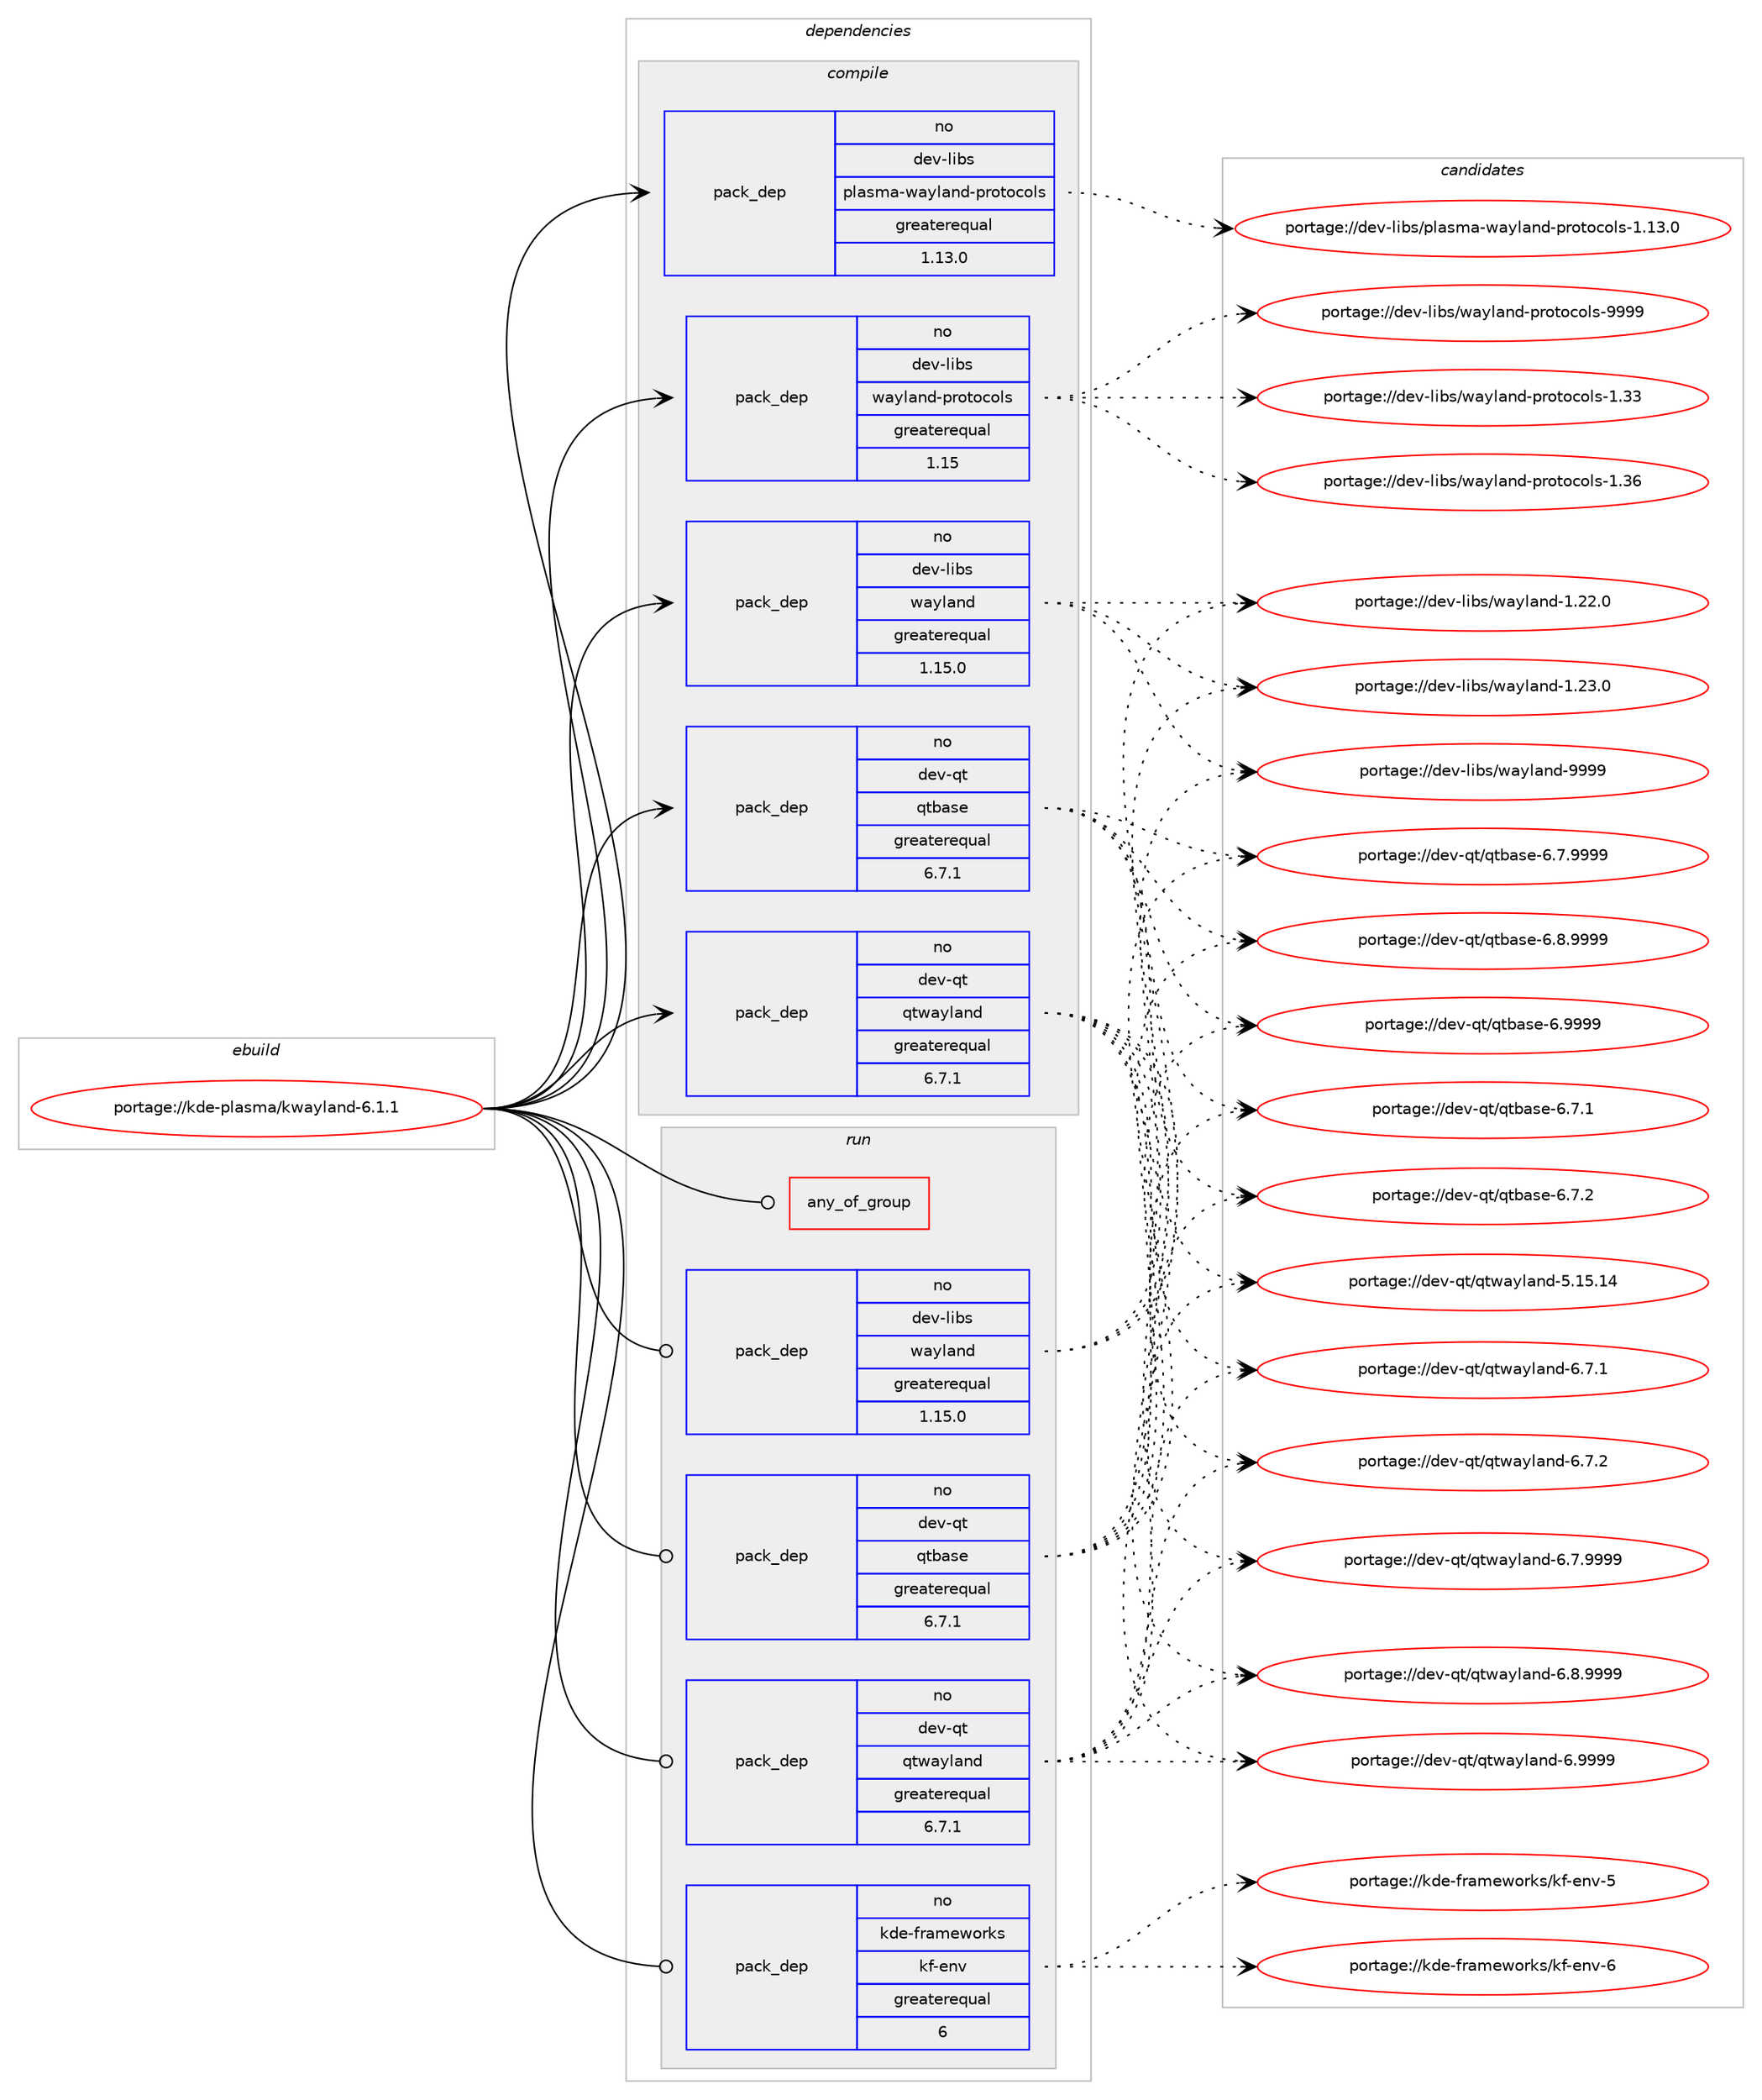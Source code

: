 digraph prolog {

# *************
# Graph options
# *************

newrank=true;
concentrate=true;
compound=true;
graph [rankdir=LR,fontname=Helvetica,fontsize=10,ranksep=1.5];#, ranksep=2.5, nodesep=0.2];
edge  [arrowhead=vee];
node  [fontname=Helvetica,fontsize=10];

# **********
# The ebuild
# **********

subgraph cluster_leftcol {
color=gray;
rank=same;
label=<<i>ebuild</i>>;
id [label="portage://kde-plasma/kwayland-6.1.1", color=red, width=4, href="../kde-plasma/kwayland-6.1.1.svg"];
}

# ****************
# The dependencies
# ****************

subgraph cluster_midcol {
color=gray;
label=<<i>dependencies</i>>;
subgraph cluster_compile {
fillcolor="#eeeeee";
style=filled;
label=<<i>compile</i>>;
subgraph pack71703 {
dependency140743 [label=<<TABLE BORDER="0" CELLBORDER="1" CELLSPACING="0" CELLPADDING="4" WIDTH="220"><TR><TD ROWSPAN="6" CELLPADDING="30">pack_dep</TD></TR><TR><TD WIDTH="110">no</TD></TR><TR><TD>dev-libs</TD></TR><TR><TD>plasma-wayland-protocols</TD></TR><TR><TD>greaterequal</TD></TR><TR><TD>1.13.0</TD></TR></TABLE>>, shape=none, color=blue];
}
id:e -> dependency140743:w [weight=20,style="solid",arrowhead="vee"];
subgraph pack71704 {
dependency140744 [label=<<TABLE BORDER="0" CELLBORDER="1" CELLSPACING="0" CELLPADDING="4" WIDTH="220"><TR><TD ROWSPAN="6" CELLPADDING="30">pack_dep</TD></TR><TR><TD WIDTH="110">no</TD></TR><TR><TD>dev-libs</TD></TR><TR><TD>wayland</TD></TR><TR><TD>greaterequal</TD></TR><TR><TD>1.15.0</TD></TR></TABLE>>, shape=none, color=blue];
}
id:e -> dependency140744:w [weight=20,style="solid",arrowhead="vee"];
subgraph pack71705 {
dependency140745 [label=<<TABLE BORDER="0" CELLBORDER="1" CELLSPACING="0" CELLPADDING="4" WIDTH="220"><TR><TD ROWSPAN="6" CELLPADDING="30">pack_dep</TD></TR><TR><TD WIDTH="110">no</TD></TR><TR><TD>dev-libs</TD></TR><TR><TD>wayland-protocols</TD></TR><TR><TD>greaterequal</TD></TR><TR><TD>1.15</TD></TR></TABLE>>, shape=none, color=blue];
}
id:e -> dependency140745:w [weight=20,style="solid",arrowhead="vee"];
subgraph pack71706 {
dependency140746 [label=<<TABLE BORDER="0" CELLBORDER="1" CELLSPACING="0" CELLPADDING="4" WIDTH="220"><TR><TD ROWSPAN="6" CELLPADDING="30">pack_dep</TD></TR><TR><TD WIDTH="110">no</TD></TR><TR><TD>dev-qt</TD></TR><TR><TD>qtbase</TD></TR><TR><TD>greaterequal</TD></TR><TR><TD>6.7.1</TD></TR></TABLE>>, shape=none, color=blue];
}
id:e -> dependency140746:w [weight=20,style="solid",arrowhead="vee"];
# *** BEGIN UNKNOWN DEPENDENCY TYPE (TODO) ***
# id -> package_dependency(portage://kde-plasma/kwayland-6.1.1,install,no,dev-qt,qtbase,none,[,,],[slot(6)],[])
# *** END UNKNOWN DEPENDENCY TYPE (TODO) ***

subgraph pack71707 {
dependency140747 [label=<<TABLE BORDER="0" CELLBORDER="1" CELLSPACING="0" CELLPADDING="4" WIDTH="220"><TR><TD ROWSPAN="6" CELLPADDING="30">pack_dep</TD></TR><TR><TD WIDTH="110">no</TD></TR><TR><TD>dev-qt</TD></TR><TR><TD>qtwayland</TD></TR><TR><TD>greaterequal</TD></TR><TR><TD>6.7.1</TD></TR></TABLE>>, shape=none, color=blue];
}
id:e -> dependency140747:w [weight=20,style="solid",arrowhead="vee"];
# *** BEGIN UNKNOWN DEPENDENCY TYPE (TODO) ***
# id -> package_dependency(portage://kde-plasma/kwayland-6.1.1,install,no,media-libs,libglvnd,none,[,,],[],[])
# *** END UNKNOWN DEPENDENCY TYPE (TODO) ***

# *** BEGIN UNKNOWN DEPENDENCY TYPE (TODO) ***
# id -> package_dependency(portage://kde-plasma/kwayland-6.1.1,install,no,sys-kernel,linux-headers,none,[,,],[],[])
# *** END UNKNOWN DEPENDENCY TYPE (TODO) ***

}
subgraph cluster_compileandrun {
fillcolor="#eeeeee";
style=filled;
label=<<i>compile and run</i>>;
}
subgraph cluster_run {
fillcolor="#eeeeee";
style=filled;
label=<<i>run</i>>;
subgraph any1936 {
dependency140748 [label=<<TABLE BORDER="0" CELLBORDER="1" CELLSPACING="0" CELLPADDING="4"><TR><TD CELLPADDING="10">any_of_group</TD></TR></TABLE>>, shape=none, color=red];# *** BEGIN UNKNOWN DEPENDENCY TYPE (TODO) ***
# dependency140748 -> package_dependency(portage://kde-plasma/kwayland-6.1.1,run,no,kde-frameworks,breeze-icons,none,[,,],any_different_slot,[])
# *** END UNKNOWN DEPENDENCY TYPE (TODO) ***

# *** BEGIN UNKNOWN DEPENDENCY TYPE (TODO) ***
# dependency140748 -> package_dependency(portage://kde-plasma/kwayland-6.1.1,run,no,kde-frameworks,oxygen-icons,none,[,,],any_different_slot,[])
# *** END UNKNOWN DEPENDENCY TYPE (TODO) ***

}
id:e -> dependency140748:w [weight=20,style="solid",arrowhead="odot"];
subgraph pack71708 {
dependency140749 [label=<<TABLE BORDER="0" CELLBORDER="1" CELLSPACING="0" CELLPADDING="4" WIDTH="220"><TR><TD ROWSPAN="6" CELLPADDING="30">pack_dep</TD></TR><TR><TD WIDTH="110">no</TD></TR><TR><TD>dev-libs</TD></TR><TR><TD>wayland</TD></TR><TR><TD>greaterequal</TD></TR><TR><TD>1.15.0</TD></TR></TABLE>>, shape=none, color=blue];
}
id:e -> dependency140749:w [weight=20,style="solid",arrowhead="odot"];
subgraph pack71709 {
dependency140750 [label=<<TABLE BORDER="0" CELLBORDER="1" CELLSPACING="0" CELLPADDING="4" WIDTH="220"><TR><TD ROWSPAN="6" CELLPADDING="30">pack_dep</TD></TR><TR><TD WIDTH="110">no</TD></TR><TR><TD>dev-qt</TD></TR><TR><TD>qtbase</TD></TR><TR><TD>greaterequal</TD></TR><TR><TD>6.7.1</TD></TR></TABLE>>, shape=none, color=blue];
}
id:e -> dependency140750:w [weight=20,style="solid",arrowhead="odot"];
# *** BEGIN UNKNOWN DEPENDENCY TYPE (TODO) ***
# id -> package_dependency(portage://kde-plasma/kwayland-6.1.1,run,no,dev-qt,qtbase,none,[,,],[slot(6)],[])
# *** END UNKNOWN DEPENDENCY TYPE (TODO) ***

subgraph pack71710 {
dependency140751 [label=<<TABLE BORDER="0" CELLBORDER="1" CELLSPACING="0" CELLPADDING="4" WIDTH="220"><TR><TD ROWSPAN="6" CELLPADDING="30">pack_dep</TD></TR><TR><TD WIDTH="110">no</TD></TR><TR><TD>dev-qt</TD></TR><TR><TD>qtwayland</TD></TR><TR><TD>greaterequal</TD></TR><TR><TD>6.7.1</TD></TR></TABLE>>, shape=none, color=blue];
}
id:e -> dependency140751:w [weight=20,style="solid",arrowhead="odot"];
subgraph pack71711 {
dependency140752 [label=<<TABLE BORDER="0" CELLBORDER="1" CELLSPACING="0" CELLPADDING="4" WIDTH="220"><TR><TD ROWSPAN="6" CELLPADDING="30">pack_dep</TD></TR><TR><TD WIDTH="110">no</TD></TR><TR><TD>kde-frameworks</TD></TR><TR><TD>kf-env</TD></TR><TR><TD>greaterequal</TD></TR><TR><TD>6</TD></TR></TABLE>>, shape=none, color=blue];
}
id:e -> dependency140752:w [weight=20,style="solid",arrowhead="odot"];
# *** BEGIN UNKNOWN DEPENDENCY TYPE (TODO) ***
# id -> package_dependency(portage://kde-plasma/kwayland-6.1.1,run,no,media-libs,libglvnd,none,[,,],[],[])
# *** END UNKNOWN DEPENDENCY TYPE (TODO) ***

}
}

# **************
# The candidates
# **************

subgraph cluster_choices {
rank=same;
color=gray;
label=<<i>candidates</i>>;

subgraph choice71703 {
color=black;
nodesep=1;
choice1001011184510810598115471121089711510997451199712110897110100451121141111161119911110811545494649514648 [label="portage://dev-libs/plasma-wayland-protocols-1.13.0", color=red, width=4,href="../dev-libs/plasma-wayland-protocols-1.13.0.svg"];
dependency140743:e -> choice1001011184510810598115471121089711510997451199712110897110100451121141111161119911110811545494649514648:w [style=dotted,weight="100"];
}
subgraph choice71704 {
color=black;
nodesep=1;
choice100101118451081059811547119971211089711010045494650504648 [label="portage://dev-libs/wayland-1.22.0", color=red, width=4,href="../dev-libs/wayland-1.22.0.svg"];
choice100101118451081059811547119971211089711010045494650514648 [label="portage://dev-libs/wayland-1.23.0", color=red, width=4,href="../dev-libs/wayland-1.23.0.svg"];
choice10010111845108105981154711997121108971101004557575757 [label="portage://dev-libs/wayland-9999", color=red, width=4,href="../dev-libs/wayland-9999.svg"];
dependency140744:e -> choice100101118451081059811547119971211089711010045494650504648:w [style=dotted,weight="100"];
dependency140744:e -> choice100101118451081059811547119971211089711010045494650514648:w [style=dotted,weight="100"];
dependency140744:e -> choice10010111845108105981154711997121108971101004557575757:w [style=dotted,weight="100"];
}
subgraph choice71705 {
color=black;
nodesep=1;
choice100101118451081059811547119971211089711010045112114111116111991111081154549465151 [label="portage://dev-libs/wayland-protocols-1.33", color=red, width=4,href="../dev-libs/wayland-protocols-1.33.svg"];
choice100101118451081059811547119971211089711010045112114111116111991111081154549465154 [label="portage://dev-libs/wayland-protocols-1.36", color=red, width=4,href="../dev-libs/wayland-protocols-1.36.svg"];
choice100101118451081059811547119971211089711010045112114111116111991111081154557575757 [label="portage://dev-libs/wayland-protocols-9999", color=red, width=4,href="../dev-libs/wayland-protocols-9999.svg"];
dependency140745:e -> choice100101118451081059811547119971211089711010045112114111116111991111081154549465151:w [style=dotted,weight="100"];
dependency140745:e -> choice100101118451081059811547119971211089711010045112114111116111991111081154549465154:w [style=dotted,weight="100"];
dependency140745:e -> choice100101118451081059811547119971211089711010045112114111116111991111081154557575757:w [style=dotted,weight="100"];
}
subgraph choice71706 {
color=black;
nodesep=1;
choice10010111845113116471131169897115101455446554649 [label="portage://dev-qt/qtbase-6.7.1", color=red, width=4,href="../dev-qt/qtbase-6.7.1.svg"];
choice10010111845113116471131169897115101455446554650 [label="portage://dev-qt/qtbase-6.7.2", color=red, width=4,href="../dev-qt/qtbase-6.7.2.svg"];
choice10010111845113116471131169897115101455446554657575757 [label="portage://dev-qt/qtbase-6.7.9999", color=red, width=4,href="../dev-qt/qtbase-6.7.9999.svg"];
choice10010111845113116471131169897115101455446564657575757 [label="portage://dev-qt/qtbase-6.8.9999", color=red, width=4,href="../dev-qt/qtbase-6.8.9999.svg"];
choice1001011184511311647113116989711510145544657575757 [label="portage://dev-qt/qtbase-6.9999", color=red, width=4,href="../dev-qt/qtbase-6.9999.svg"];
dependency140746:e -> choice10010111845113116471131169897115101455446554649:w [style=dotted,weight="100"];
dependency140746:e -> choice10010111845113116471131169897115101455446554650:w [style=dotted,weight="100"];
dependency140746:e -> choice10010111845113116471131169897115101455446554657575757:w [style=dotted,weight="100"];
dependency140746:e -> choice10010111845113116471131169897115101455446564657575757:w [style=dotted,weight="100"];
dependency140746:e -> choice1001011184511311647113116989711510145544657575757:w [style=dotted,weight="100"];
}
subgraph choice71707 {
color=black;
nodesep=1;
choice100101118451131164711311611997121108971101004553464953464952 [label="portage://dev-qt/qtwayland-5.15.14", color=red, width=4,href="../dev-qt/qtwayland-5.15.14.svg"];
choice10010111845113116471131161199712110897110100455446554649 [label="portage://dev-qt/qtwayland-6.7.1", color=red, width=4,href="../dev-qt/qtwayland-6.7.1.svg"];
choice10010111845113116471131161199712110897110100455446554650 [label="portage://dev-qt/qtwayland-6.7.2", color=red, width=4,href="../dev-qt/qtwayland-6.7.2.svg"];
choice10010111845113116471131161199712110897110100455446554657575757 [label="portage://dev-qt/qtwayland-6.7.9999", color=red, width=4,href="../dev-qt/qtwayland-6.7.9999.svg"];
choice10010111845113116471131161199712110897110100455446564657575757 [label="portage://dev-qt/qtwayland-6.8.9999", color=red, width=4,href="../dev-qt/qtwayland-6.8.9999.svg"];
choice1001011184511311647113116119971211089711010045544657575757 [label="portage://dev-qt/qtwayland-6.9999", color=red, width=4,href="../dev-qt/qtwayland-6.9999.svg"];
dependency140747:e -> choice100101118451131164711311611997121108971101004553464953464952:w [style=dotted,weight="100"];
dependency140747:e -> choice10010111845113116471131161199712110897110100455446554649:w [style=dotted,weight="100"];
dependency140747:e -> choice10010111845113116471131161199712110897110100455446554650:w [style=dotted,weight="100"];
dependency140747:e -> choice10010111845113116471131161199712110897110100455446554657575757:w [style=dotted,weight="100"];
dependency140747:e -> choice10010111845113116471131161199712110897110100455446564657575757:w [style=dotted,weight="100"];
dependency140747:e -> choice1001011184511311647113116119971211089711010045544657575757:w [style=dotted,weight="100"];
}
subgraph choice71708 {
color=black;
nodesep=1;
choice100101118451081059811547119971211089711010045494650504648 [label="portage://dev-libs/wayland-1.22.0", color=red, width=4,href="../dev-libs/wayland-1.22.0.svg"];
choice100101118451081059811547119971211089711010045494650514648 [label="portage://dev-libs/wayland-1.23.0", color=red, width=4,href="../dev-libs/wayland-1.23.0.svg"];
choice10010111845108105981154711997121108971101004557575757 [label="portage://dev-libs/wayland-9999", color=red, width=4,href="../dev-libs/wayland-9999.svg"];
dependency140749:e -> choice100101118451081059811547119971211089711010045494650504648:w [style=dotted,weight="100"];
dependency140749:e -> choice100101118451081059811547119971211089711010045494650514648:w [style=dotted,weight="100"];
dependency140749:e -> choice10010111845108105981154711997121108971101004557575757:w [style=dotted,weight="100"];
}
subgraph choice71709 {
color=black;
nodesep=1;
choice10010111845113116471131169897115101455446554649 [label="portage://dev-qt/qtbase-6.7.1", color=red, width=4,href="../dev-qt/qtbase-6.7.1.svg"];
choice10010111845113116471131169897115101455446554650 [label="portage://dev-qt/qtbase-6.7.2", color=red, width=4,href="../dev-qt/qtbase-6.7.2.svg"];
choice10010111845113116471131169897115101455446554657575757 [label="portage://dev-qt/qtbase-6.7.9999", color=red, width=4,href="../dev-qt/qtbase-6.7.9999.svg"];
choice10010111845113116471131169897115101455446564657575757 [label="portage://dev-qt/qtbase-6.8.9999", color=red, width=4,href="../dev-qt/qtbase-6.8.9999.svg"];
choice1001011184511311647113116989711510145544657575757 [label="portage://dev-qt/qtbase-6.9999", color=red, width=4,href="../dev-qt/qtbase-6.9999.svg"];
dependency140750:e -> choice10010111845113116471131169897115101455446554649:w [style=dotted,weight="100"];
dependency140750:e -> choice10010111845113116471131169897115101455446554650:w [style=dotted,weight="100"];
dependency140750:e -> choice10010111845113116471131169897115101455446554657575757:w [style=dotted,weight="100"];
dependency140750:e -> choice10010111845113116471131169897115101455446564657575757:w [style=dotted,weight="100"];
dependency140750:e -> choice1001011184511311647113116989711510145544657575757:w [style=dotted,weight="100"];
}
subgraph choice71710 {
color=black;
nodesep=1;
choice100101118451131164711311611997121108971101004553464953464952 [label="portage://dev-qt/qtwayland-5.15.14", color=red, width=4,href="../dev-qt/qtwayland-5.15.14.svg"];
choice10010111845113116471131161199712110897110100455446554649 [label="portage://dev-qt/qtwayland-6.7.1", color=red, width=4,href="../dev-qt/qtwayland-6.7.1.svg"];
choice10010111845113116471131161199712110897110100455446554650 [label="portage://dev-qt/qtwayland-6.7.2", color=red, width=4,href="../dev-qt/qtwayland-6.7.2.svg"];
choice10010111845113116471131161199712110897110100455446554657575757 [label="portage://dev-qt/qtwayland-6.7.9999", color=red, width=4,href="../dev-qt/qtwayland-6.7.9999.svg"];
choice10010111845113116471131161199712110897110100455446564657575757 [label="portage://dev-qt/qtwayland-6.8.9999", color=red, width=4,href="../dev-qt/qtwayland-6.8.9999.svg"];
choice1001011184511311647113116119971211089711010045544657575757 [label="portage://dev-qt/qtwayland-6.9999", color=red, width=4,href="../dev-qt/qtwayland-6.9999.svg"];
dependency140751:e -> choice100101118451131164711311611997121108971101004553464953464952:w [style=dotted,weight="100"];
dependency140751:e -> choice10010111845113116471131161199712110897110100455446554649:w [style=dotted,weight="100"];
dependency140751:e -> choice10010111845113116471131161199712110897110100455446554650:w [style=dotted,weight="100"];
dependency140751:e -> choice10010111845113116471131161199712110897110100455446554657575757:w [style=dotted,weight="100"];
dependency140751:e -> choice10010111845113116471131161199712110897110100455446564657575757:w [style=dotted,weight="100"];
dependency140751:e -> choice1001011184511311647113116119971211089711010045544657575757:w [style=dotted,weight="100"];
}
subgraph choice71711 {
color=black;
nodesep=1;
choice107100101451021149710910111911111410711547107102451011101184553 [label="portage://kde-frameworks/kf-env-5", color=red, width=4,href="../kde-frameworks/kf-env-5.svg"];
choice107100101451021149710910111911111410711547107102451011101184554 [label="portage://kde-frameworks/kf-env-6", color=red, width=4,href="../kde-frameworks/kf-env-6.svg"];
dependency140752:e -> choice107100101451021149710910111911111410711547107102451011101184553:w [style=dotted,weight="100"];
dependency140752:e -> choice107100101451021149710910111911111410711547107102451011101184554:w [style=dotted,weight="100"];
}
}

}
